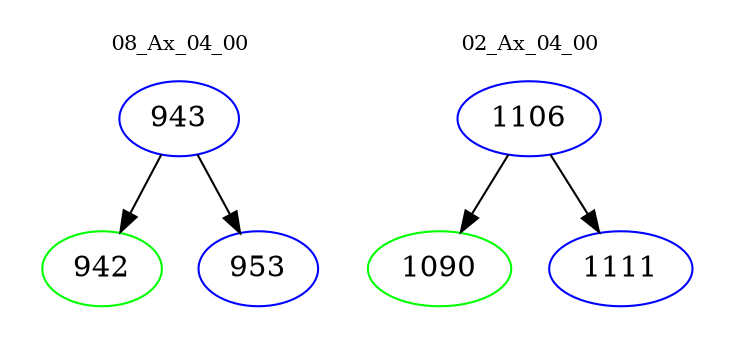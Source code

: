 digraph{
subgraph cluster_0 {
color = white
label = "08_Ax_04_00";
fontsize=10;
T0_943 [label="943", color="blue"]
T0_943 -> T0_942 [color="black"]
T0_942 [label="942", color="green"]
T0_943 -> T0_953 [color="black"]
T0_953 [label="953", color="blue"]
}
subgraph cluster_1 {
color = white
label = "02_Ax_04_00";
fontsize=10;
T1_1106 [label="1106", color="blue"]
T1_1106 -> T1_1090 [color="black"]
T1_1090 [label="1090", color="green"]
T1_1106 -> T1_1111 [color="black"]
T1_1111 [label="1111", color="blue"]
}
}
